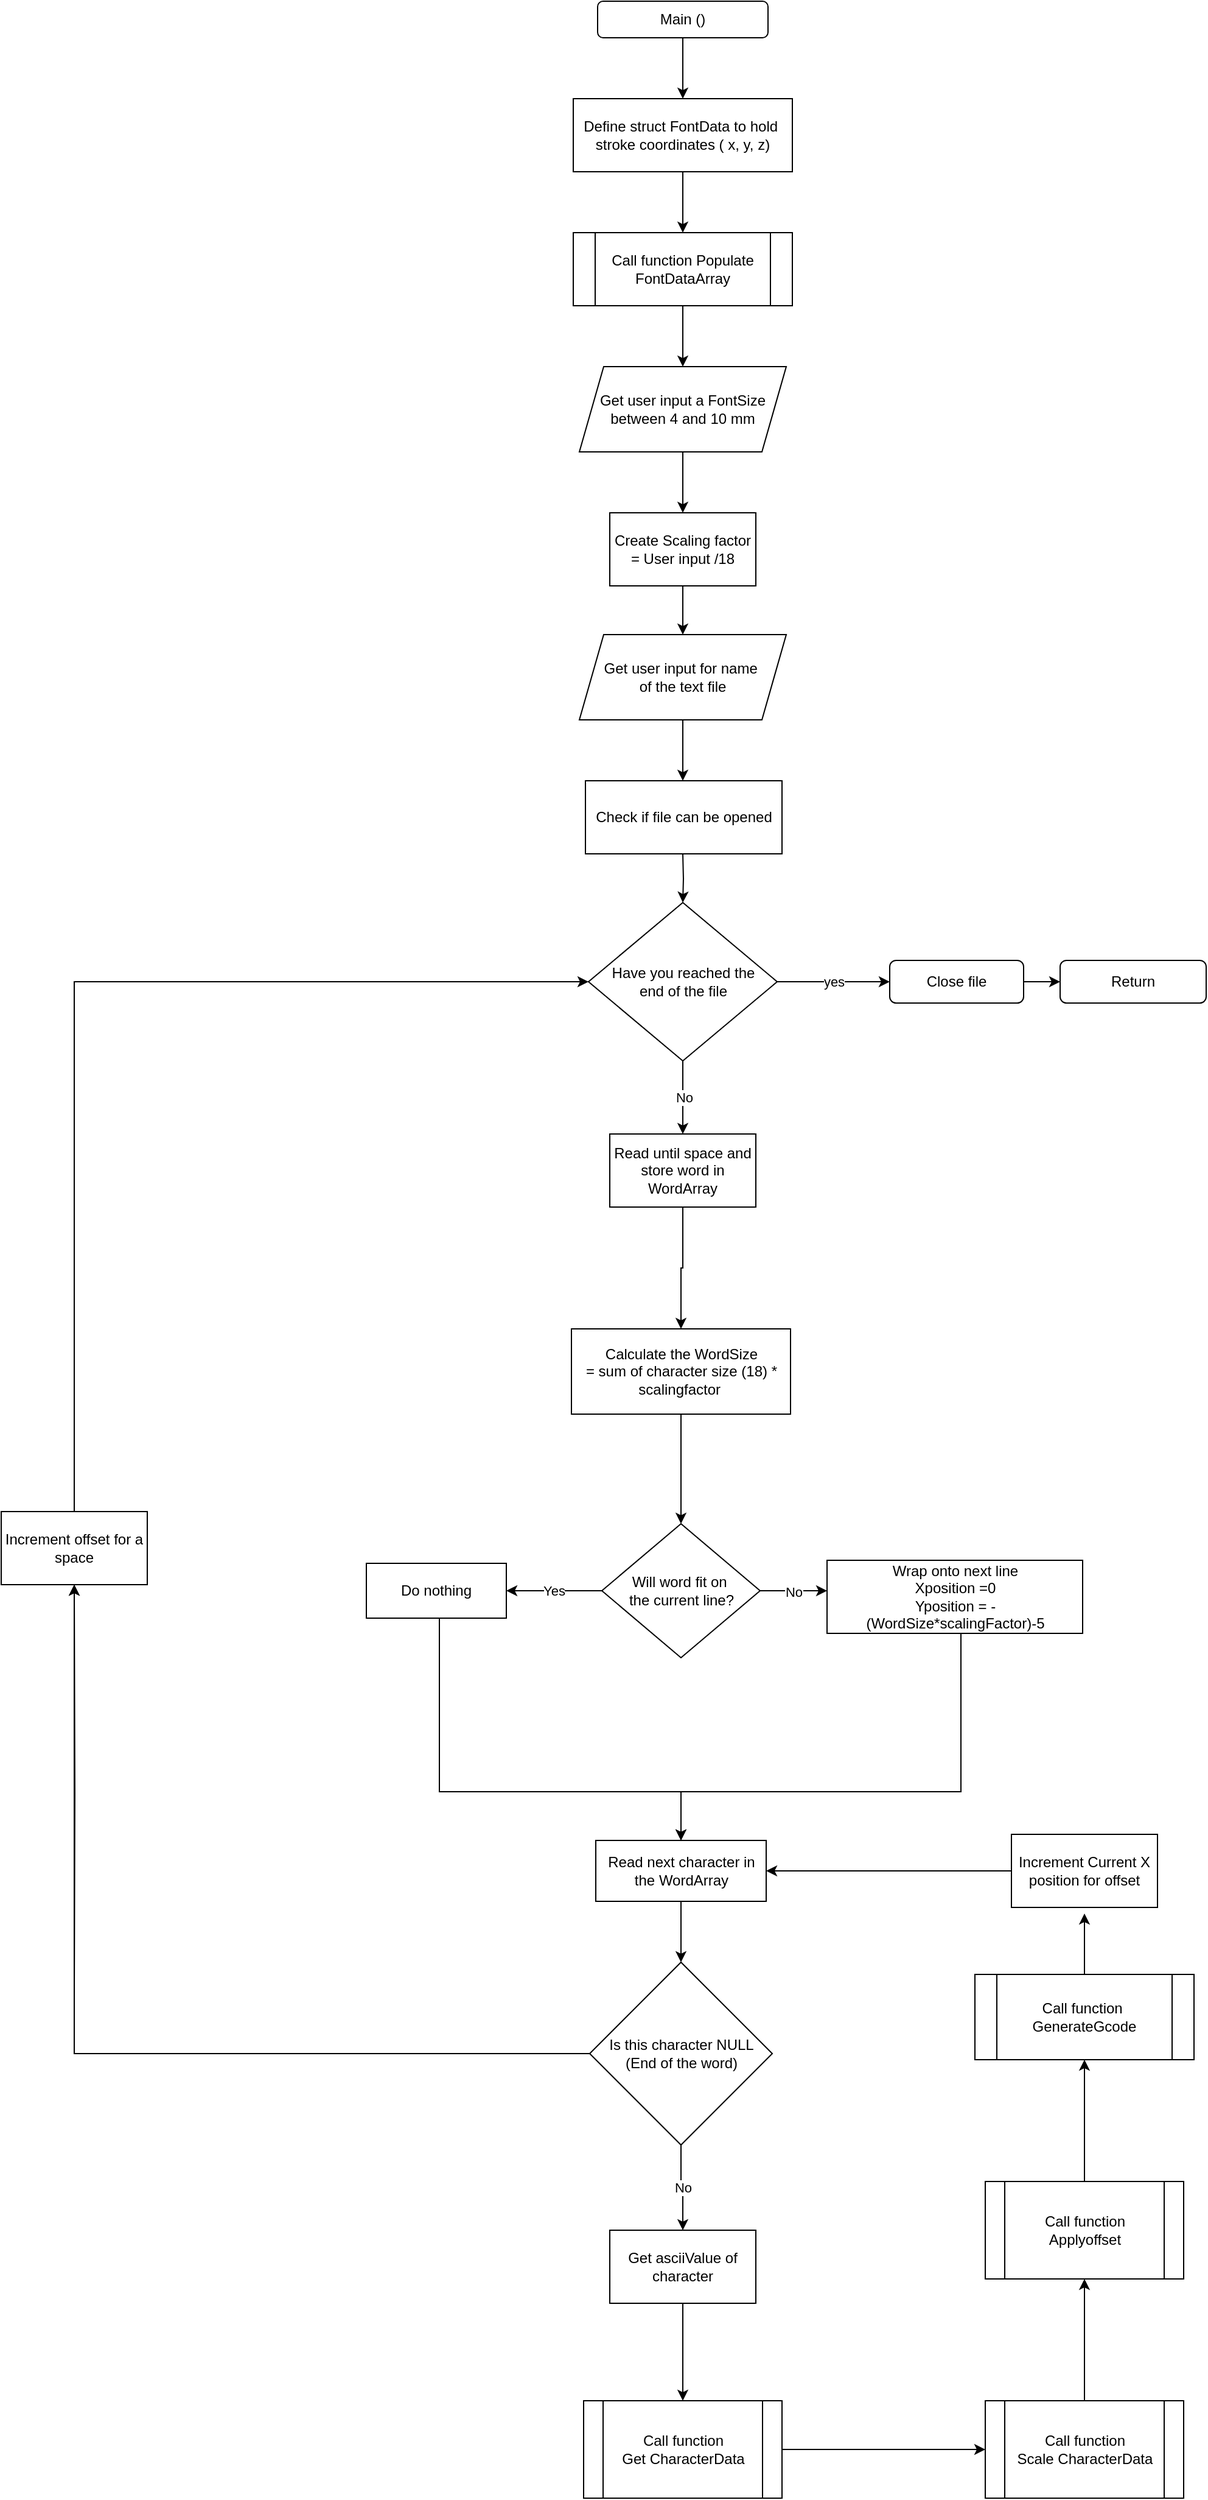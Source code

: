 <mxfile version="25.0.3" pages="2">
  <diagram name="Page-1" id="fqwoJF7AQ_2Uaq0ljcNV">
    <mxGraphModel dx="2442" dy="857" grid="1" gridSize="10" guides="1" tooltips="1" connect="1" arrows="1" fold="1" page="1" pageScale="1" pageWidth="827" pageHeight="1169" math="0" shadow="0">
      <root>
        <mxCell id="0" />
        <mxCell id="1" parent="0" />
        <mxCell id="rZ_bhxvBYg2x6mI8ZdW--2" style="edgeStyle=orthogonalEdgeStyle;rounded=0;orthogonalLoop=1;jettySize=auto;html=1;" parent="1" source="rZ_bhxvBYg2x6mI8ZdW--1" edge="1">
          <mxGeometry relative="1" as="geometry">
            <mxPoint x="50" y="100" as="targetPoint" />
          </mxGeometry>
        </mxCell>
        <mxCell id="rZ_bhxvBYg2x6mI8ZdW--1" value="Main ()" style="rounded=1;whiteSpace=wrap;html=1;" parent="1" vertex="1">
          <mxGeometry x="-20" y="20" width="140" height="30" as="geometry" />
        </mxCell>
        <mxCell id="rZ_bhxvBYg2x6mI8ZdW--6" style="edgeStyle=orthogonalEdgeStyle;rounded=0;orthogonalLoop=1;jettySize=auto;html=1;entryX=0.5;entryY=0;entryDx=0;entryDy=0;" parent="1" source="rZ_bhxvBYg2x6mI8ZdW--4" target="rZ_bhxvBYg2x6mI8ZdW--5" edge="1">
          <mxGeometry relative="1" as="geometry" />
        </mxCell>
        <mxCell id="rZ_bhxvBYg2x6mI8ZdW--4" value="Define struct FontData to hold&amp;nbsp; stroke coordinates ( x, y, z)" style="rounded=0;whiteSpace=wrap;html=1;" parent="1" vertex="1">
          <mxGeometry x="-40" y="100" width="180" height="60" as="geometry" />
        </mxCell>
        <mxCell id="rZ_bhxvBYg2x6mI8ZdW--15" style="edgeStyle=orthogonalEdgeStyle;rounded=0;orthogonalLoop=1;jettySize=auto;html=1;entryX=0.5;entryY=0;entryDx=0;entryDy=0;" parent="1" source="rZ_bhxvBYg2x6mI8ZdW--5" target="rZ_bhxvBYg2x6mI8ZdW--14" edge="1">
          <mxGeometry relative="1" as="geometry" />
        </mxCell>
        <mxCell id="rZ_bhxvBYg2x6mI8ZdW--5" value="Call function Populate FontDataArray" style="shape=process;whiteSpace=wrap;html=1;backgroundOutline=1;" parent="1" vertex="1">
          <mxGeometry x="-40" y="210" width="180" height="60" as="geometry" />
        </mxCell>
        <mxCell id="rZ_bhxvBYg2x6mI8ZdW--12" style="edgeStyle=orthogonalEdgeStyle;rounded=0;orthogonalLoop=1;jettySize=auto;html=1;entryX=0.5;entryY=0;entryDx=0;entryDy=0;" parent="1" source="rZ_bhxvBYg2x6mI8ZdW--11" target="rZ_bhxvBYg2x6mI8ZdW--13" edge="1">
          <mxGeometry relative="1" as="geometry">
            <mxPoint x="50" y="570" as="targetPoint" />
          </mxGeometry>
        </mxCell>
        <mxCell id="rZ_bhxvBYg2x6mI8ZdW--11" value="Create Scaling factor&lt;div&gt;= User input /18&lt;/div&gt;" style="rounded=0;whiteSpace=wrap;html=1;" parent="1" vertex="1">
          <mxGeometry x="-10" y="440" width="120" height="60" as="geometry" />
        </mxCell>
        <mxCell id="rZ_bhxvBYg2x6mI8ZdW--18" style="edgeStyle=orthogonalEdgeStyle;rounded=0;orthogonalLoop=1;jettySize=auto;html=1;" parent="1" source="rZ_bhxvBYg2x6mI8ZdW--13" edge="1">
          <mxGeometry relative="1" as="geometry">
            <mxPoint x="50" y="660" as="targetPoint" />
          </mxGeometry>
        </mxCell>
        <mxCell id="rZ_bhxvBYg2x6mI8ZdW--13" value="Get user input for name&amp;nbsp;&lt;div&gt;of&amp;nbsp;&lt;span style=&quot;background-color: initial;&quot;&gt;the text file&lt;/span&gt;&lt;/div&gt;" style="shape=parallelogram;perimeter=parallelogramPerimeter;whiteSpace=wrap;html=1;fixedSize=1;" parent="1" vertex="1">
          <mxGeometry x="-35" y="540" width="170" height="70" as="geometry" />
        </mxCell>
        <mxCell id="rZ_bhxvBYg2x6mI8ZdW--16" style="edgeStyle=orthogonalEdgeStyle;rounded=0;orthogonalLoop=1;jettySize=auto;html=1;entryX=0.5;entryY=0;entryDx=0;entryDy=0;" parent="1" source="rZ_bhxvBYg2x6mI8ZdW--14" target="rZ_bhxvBYg2x6mI8ZdW--11" edge="1">
          <mxGeometry relative="1" as="geometry" />
        </mxCell>
        <mxCell id="rZ_bhxvBYg2x6mI8ZdW--14" value="Get user input a FontSize between 4 and 10 mm" style="shape=parallelogram;perimeter=parallelogramPerimeter;whiteSpace=wrap;html=1;fixedSize=1;" parent="1" vertex="1">
          <mxGeometry x="-35" y="320" width="170" height="70" as="geometry" />
        </mxCell>
        <mxCell id="rZ_bhxvBYg2x6mI8ZdW--20" style="edgeStyle=orthogonalEdgeStyle;rounded=0;orthogonalLoop=1;jettySize=auto;html=1;entryX=0.5;entryY=0;entryDx=0;entryDy=0;" parent="1" edge="1">
          <mxGeometry relative="1" as="geometry">
            <mxPoint x="50" y="760" as="targetPoint" />
            <mxPoint x="50.0" y="720" as="sourcePoint" />
          </mxGeometry>
        </mxCell>
        <mxCell id="rZ_bhxvBYg2x6mI8ZdW--30" value="yes" style="edgeStyle=orthogonalEdgeStyle;rounded=0;orthogonalLoop=1;jettySize=auto;html=1;exitX=1;exitY=0.5;exitDx=0;exitDy=0;" parent="1" source="rZ_bhxvBYg2x6mI8ZdW--27" edge="1">
          <mxGeometry relative="1" as="geometry">
            <mxPoint x="220" y="825" as="targetPoint" />
          </mxGeometry>
        </mxCell>
        <mxCell id="rZ_bhxvBYg2x6mI8ZdW--34" value="No" style="edgeStyle=orthogonalEdgeStyle;rounded=0;orthogonalLoop=1;jettySize=auto;html=1;" parent="1" source="rZ_bhxvBYg2x6mI8ZdW--27" edge="1">
          <mxGeometry relative="1" as="geometry">
            <mxPoint x="50" y="950" as="targetPoint" />
          </mxGeometry>
        </mxCell>
        <mxCell id="rZ_bhxvBYg2x6mI8ZdW--27" value="Have you reached the&lt;div&gt;end of the file&lt;/div&gt;" style="rhombus;whiteSpace=wrap;html=1;" parent="1" vertex="1">
          <mxGeometry x="-27.5" y="760" width="155" height="130" as="geometry" />
        </mxCell>
        <mxCell id="rZ_bhxvBYg2x6mI8ZdW--32" style="edgeStyle=orthogonalEdgeStyle;rounded=0;orthogonalLoop=1;jettySize=auto;html=1;" parent="1" source="rZ_bhxvBYg2x6mI8ZdW--31" target="rZ_bhxvBYg2x6mI8ZdW--33" edge="1">
          <mxGeometry relative="1" as="geometry">
            <mxPoint x="420" y="825" as="targetPoint" />
          </mxGeometry>
        </mxCell>
        <mxCell id="rZ_bhxvBYg2x6mI8ZdW--31" value="Close file" style="rounded=1;whiteSpace=wrap;html=1;" parent="1" vertex="1">
          <mxGeometry x="220" y="807.5" width="110" height="35" as="geometry" />
        </mxCell>
        <mxCell id="rZ_bhxvBYg2x6mI8ZdW--33" value="Return" style="rounded=1;whiteSpace=wrap;html=1;" parent="1" vertex="1">
          <mxGeometry x="360" y="807.5" width="120" height="35" as="geometry" />
        </mxCell>
        <mxCell id="rZ_bhxvBYg2x6mI8ZdW--48" style="edgeStyle=orthogonalEdgeStyle;rounded=0;orthogonalLoop=1;jettySize=auto;html=1;entryX=0.5;entryY=0;entryDx=0;entryDy=0;" parent="1" source="rZ_bhxvBYg2x6mI8ZdW--47" target="rZ_bhxvBYg2x6mI8ZdW--49" edge="1">
          <mxGeometry relative="1" as="geometry">
            <mxPoint x="50" y="1040" as="targetPoint" />
          </mxGeometry>
        </mxCell>
        <mxCell id="rZ_bhxvBYg2x6mI8ZdW--47" value="Read until space and&lt;div&gt;store word in WordArray&lt;/div&gt;" style="rounded=0;whiteSpace=wrap;html=1;" parent="1" vertex="1">
          <mxGeometry x="-10" y="950" width="120" height="60" as="geometry" />
        </mxCell>
        <mxCell id="rZ_bhxvBYg2x6mI8ZdW--50" style="edgeStyle=orthogonalEdgeStyle;rounded=0;orthogonalLoop=1;jettySize=auto;html=1;" parent="1" source="rZ_bhxvBYg2x6mI8ZdW--49" edge="1">
          <mxGeometry relative="1" as="geometry">
            <mxPoint x="48.5" y="1270" as="targetPoint" />
          </mxGeometry>
        </mxCell>
        <mxCell id="rZ_bhxvBYg2x6mI8ZdW--49" value="Calculate the WordSize&lt;div&gt;= sum of character size (18) * scalingfactor&amp;nbsp;&lt;/div&gt;" style="rounded=0;whiteSpace=wrap;html=1;" parent="1" vertex="1">
          <mxGeometry x="-41.5" y="1110" width="180" height="70" as="geometry" />
        </mxCell>
        <mxCell id="rZ_bhxvBYg2x6mI8ZdW--54" value="No" style="edgeStyle=orthogonalEdgeStyle;rounded=0;orthogonalLoop=1;jettySize=auto;html=1;" parent="1" source="rZ_bhxvBYg2x6mI8ZdW--52" edge="1">
          <mxGeometry relative="1" as="geometry">
            <mxPoint x="168.5" y="1325.0" as="targetPoint" />
          </mxGeometry>
        </mxCell>
        <mxCell id="rZ_bhxvBYg2x6mI8ZdW--56" value="Yes" style="edgeStyle=orthogonalEdgeStyle;rounded=0;orthogonalLoop=1;jettySize=auto;html=1;exitX=0;exitY=0.5;exitDx=0;exitDy=0;" parent="1" source="rZ_bhxvBYg2x6mI8ZdW--52" target="rZ_bhxvBYg2x6mI8ZdW--57" edge="1">
          <mxGeometry relative="1" as="geometry">
            <mxPoint x="-81.5" y="1325.238" as="targetPoint" />
          </mxGeometry>
        </mxCell>
        <mxCell id="rZ_bhxvBYg2x6mI8ZdW--52" value="Will word fit on&amp;nbsp;&lt;div&gt;the current line?&lt;/div&gt;" style="rhombus;whiteSpace=wrap;html=1;" parent="1" vertex="1">
          <mxGeometry x="-16.5" y="1270" width="130" height="110" as="geometry" />
        </mxCell>
        <mxCell id="rZ_bhxvBYg2x6mI8ZdW--59" style="edgeStyle=orthogonalEdgeStyle;rounded=0;orthogonalLoop=1;jettySize=auto;html=1;entryX=0.5;entryY=0;entryDx=0;entryDy=0;" parent="1" source="rZ_bhxvBYg2x6mI8ZdW--55" edge="1">
          <mxGeometry relative="1" as="geometry">
            <mxPoint x="48.5" y="1530" as="targetPoint" />
            <Array as="points">
              <mxPoint x="278.5" y="1490" />
              <mxPoint x="48.5" y="1490" />
            </Array>
          </mxGeometry>
        </mxCell>
        <mxCell id="rZ_bhxvBYg2x6mI8ZdW--55" value="Wrap onto next line&lt;div&gt;Xposition =0&lt;/div&gt;&lt;div&gt;Yposition = - (WordSize*scalingFactor)-5&lt;/div&gt;" style="rounded=0;whiteSpace=wrap;html=1;" parent="1" vertex="1">
          <mxGeometry x="168.5" y="1300" width="210" height="60" as="geometry" />
        </mxCell>
        <mxCell id="rZ_bhxvBYg2x6mI8ZdW--58" style="edgeStyle=orthogonalEdgeStyle;rounded=0;orthogonalLoop=1;jettySize=auto;html=1;entryX=0.5;entryY=0;entryDx=0;entryDy=0;" parent="1" source="rZ_bhxvBYg2x6mI8ZdW--57" edge="1">
          <mxGeometry relative="1" as="geometry">
            <mxPoint x="48.5" y="1530" as="targetPoint" />
            <Array as="points">
              <mxPoint x="-150" y="1490" />
              <mxPoint x="49" y="1490" />
            </Array>
          </mxGeometry>
        </mxCell>
        <mxCell id="rZ_bhxvBYg2x6mI8ZdW--57" value="Do nothing" style="rounded=0;whiteSpace=wrap;html=1;" parent="1" vertex="1">
          <mxGeometry x="-210" y="1302.5" width="115" height="45" as="geometry" />
        </mxCell>
        <mxCell id="W5zKgsfAI92mYvhQecB5-4" value="No" style="edgeStyle=orthogonalEdgeStyle;rounded=0;orthogonalLoop=1;jettySize=auto;html=1;entryX=0.5;entryY=0;entryDx=0;entryDy=0;" parent="1" source="rZ_bhxvBYg2x6mI8ZdW--63" target="rZ_bhxvBYg2x6mI8ZdW--67" edge="1">
          <mxGeometry relative="1" as="geometry" />
        </mxCell>
        <mxCell id="IxdO0olTXb9LXf0OJoU4-4" style="edgeStyle=orthogonalEdgeStyle;rounded=0;orthogonalLoop=1;jettySize=auto;html=1;entryX=0.5;entryY=1;entryDx=0;entryDy=0;" edge="1" parent="1" source="rZ_bhxvBYg2x6mI8ZdW--63" target="rZ_bhxvBYg2x6mI8ZdW--87">
          <mxGeometry relative="1" as="geometry" />
        </mxCell>
        <mxCell id="rZ_bhxvBYg2x6mI8ZdW--63" value="Is this character NULL&lt;div&gt;(End of the word)&lt;/div&gt;" style="rhombus;whiteSpace=wrap;html=1;" parent="1" vertex="1">
          <mxGeometry x="-26.5" y="1630" width="150" height="150" as="geometry" />
        </mxCell>
        <mxCell id="rZ_bhxvBYg2x6mI8ZdW--71" style="edgeStyle=orthogonalEdgeStyle;rounded=0;orthogonalLoop=1;jettySize=auto;html=1;" parent="1" source="rZ_bhxvBYg2x6mI8ZdW--67" target="rZ_bhxvBYg2x6mI8ZdW--72" edge="1">
          <mxGeometry relative="1" as="geometry">
            <mxPoint x="245.5" y="1820" as="targetPoint" />
          </mxGeometry>
        </mxCell>
        <mxCell id="rZ_bhxvBYg2x6mI8ZdW--67" value="Get asciiValue of character" style="rounded=0;whiteSpace=wrap;html=1;" parent="1" vertex="1">
          <mxGeometry x="-10" y="1850" width="120" height="60" as="geometry" />
        </mxCell>
        <mxCell id="rZ_bhxvBYg2x6mI8ZdW--70" style="edgeStyle=orthogonalEdgeStyle;rounded=0;orthogonalLoop=1;jettySize=auto;html=1;entryX=0.5;entryY=0;entryDx=0;entryDy=0;" parent="1" source="rZ_bhxvBYg2x6mI8ZdW--69" target="rZ_bhxvBYg2x6mI8ZdW--63" edge="1">
          <mxGeometry relative="1" as="geometry" />
        </mxCell>
        <mxCell id="rZ_bhxvBYg2x6mI8ZdW--69" value="Read next character in the WordArray" style="rounded=0;whiteSpace=wrap;html=1;" parent="1" vertex="1">
          <mxGeometry x="-21.5" y="1530" width="140" height="50" as="geometry" />
        </mxCell>
        <mxCell id="W5zKgsfAI92mYvhQecB5-17" style="edgeStyle=orthogonalEdgeStyle;rounded=0;orthogonalLoop=1;jettySize=auto;html=1;entryX=0;entryY=0.5;entryDx=0;entryDy=0;" parent="1" source="rZ_bhxvBYg2x6mI8ZdW--72" target="rZ_bhxvBYg2x6mI8ZdW--76" edge="1">
          <mxGeometry relative="1" as="geometry" />
        </mxCell>
        <mxCell id="rZ_bhxvBYg2x6mI8ZdW--72" value="Call function&lt;div&gt;Get CharacterData&lt;/div&gt;" style="shape=process;whiteSpace=wrap;html=1;backgroundOutline=1;" parent="1" vertex="1">
          <mxGeometry x="-31.5" y="1990" width="163" height="80" as="geometry" />
        </mxCell>
        <mxCell id="W5zKgsfAI92mYvhQecB5-7" style="edgeStyle=orthogonalEdgeStyle;rounded=0;orthogonalLoop=1;jettySize=auto;html=1;entryX=0.5;entryY=1;entryDx=0;entryDy=0;" parent="1" source="rZ_bhxvBYg2x6mI8ZdW--76" target="rZ_bhxvBYg2x6mI8ZdW--79" edge="1">
          <mxGeometry relative="1" as="geometry" />
        </mxCell>
        <mxCell id="rZ_bhxvBYg2x6mI8ZdW--76" value="Call function&lt;div&gt;Scale CharacterData&lt;/div&gt;" style="shape=process;whiteSpace=wrap;html=1;backgroundOutline=1;" parent="1" vertex="1">
          <mxGeometry x="298.5" y="1990" width="163" height="80" as="geometry" />
        </mxCell>
        <mxCell id="IxdO0olTXb9LXf0OJoU4-2" style="edgeStyle=orthogonalEdgeStyle;rounded=0;orthogonalLoop=1;jettySize=auto;html=1;" edge="1" parent="1" source="rZ_bhxvBYg2x6mI8ZdW--79" target="IxdO0olTXb9LXf0OJoU4-1">
          <mxGeometry relative="1" as="geometry" />
        </mxCell>
        <mxCell id="rZ_bhxvBYg2x6mI8ZdW--79" value="Call function&lt;div&gt;Applyoffset&lt;/div&gt;" style="shape=process;whiteSpace=wrap;html=1;backgroundOutline=1;" parent="1" vertex="1">
          <mxGeometry x="298.5" y="1810" width="163" height="80" as="geometry" />
        </mxCell>
        <mxCell id="W5zKgsfAI92mYvhQecB5-8" style="edgeStyle=orthogonalEdgeStyle;rounded=0;orthogonalLoop=1;jettySize=auto;html=1;entryX=1;entryY=0.5;entryDx=0;entryDy=0;" parent="1" source="rZ_bhxvBYg2x6mI8ZdW--81" target="rZ_bhxvBYg2x6mI8ZdW--69" edge="1">
          <mxGeometry relative="1" as="geometry" />
        </mxCell>
        <mxCell id="rZ_bhxvBYg2x6mI8ZdW--81" value="Increment Current X position for offset" style="rounded=0;whiteSpace=wrap;html=1;" parent="1" vertex="1">
          <mxGeometry x="320" y="1525" width="120" height="60" as="geometry" />
        </mxCell>
        <mxCell id="rZ_bhxvBYg2x6mI8ZdW--86" style="edgeStyle=orthogonalEdgeStyle;rounded=0;orthogonalLoop=1;jettySize=auto;html=1;" parent="1" target="rZ_bhxvBYg2x6mI8ZdW--87" edge="1">
          <mxGeometry relative="1" as="geometry">
            <mxPoint x="-450" y="1710" as="targetPoint" />
            <mxPoint x="-450" y="1663" as="sourcePoint" />
          </mxGeometry>
        </mxCell>
        <mxCell id="rZ_bhxvBYg2x6mI8ZdW--88" style="edgeStyle=orthogonalEdgeStyle;rounded=0;orthogonalLoop=1;jettySize=auto;html=1;entryX=0;entryY=0.5;entryDx=0;entryDy=0;" parent="1" source="rZ_bhxvBYg2x6mI8ZdW--87" target="rZ_bhxvBYg2x6mI8ZdW--27" edge="1">
          <mxGeometry relative="1" as="geometry">
            <Array as="points">
              <mxPoint x="-450" y="825" />
            </Array>
          </mxGeometry>
        </mxCell>
        <mxCell id="rZ_bhxvBYg2x6mI8ZdW--87" value="Increment offset for a space" style="rounded=0;whiteSpace=wrap;html=1;" parent="1" vertex="1">
          <mxGeometry x="-510" y="1260" width="120" height="60" as="geometry" />
        </mxCell>
        <mxCell id="IxdO0olTXb9LXf0OJoU4-3" style="edgeStyle=orthogonalEdgeStyle;rounded=0;orthogonalLoop=1;jettySize=auto;html=1;" edge="1" parent="1" source="IxdO0olTXb9LXf0OJoU4-1">
          <mxGeometry relative="1" as="geometry">
            <mxPoint x="380" y="1590" as="targetPoint" />
          </mxGeometry>
        </mxCell>
        <mxCell id="IxdO0olTXb9LXf0OJoU4-1" value="Call function&amp;nbsp;&lt;div&gt;GenerateGcode&lt;/div&gt;" style="shape=process;whiteSpace=wrap;html=1;backgroundOutline=1;" vertex="1" parent="1">
          <mxGeometry x="290" y="1640" width="180" height="70" as="geometry" />
        </mxCell>
        <mxCell id="uY-eVuN3gJlyLAf36ysm-1" value="Check if file can be opened" style="rounded=0;whiteSpace=wrap;html=1;" vertex="1" parent="1">
          <mxGeometry x="-30" y="660" width="161.5" height="60" as="geometry" />
        </mxCell>
      </root>
    </mxGraphModel>
  </diagram>
  <diagram id="BMOSBOPrBxxJhqDzYNOH" name="Page-2">
    <mxGraphModel dx="1500" dy="796" grid="1" gridSize="10" guides="1" tooltips="1" connect="1" arrows="1" fold="1" page="1" pageScale="1" pageWidth="827" pageHeight="1169" math="0" shadow="0">
      <root>
        <mxCell id="0" />
        <mxCell id="1" parent="0" />
        <mxCell id="ZMCYMWy0saEEPwdSwNCP-1" style="edgeStyle=orthogonalEdgeStyle;rounded=0;orthogonalLoop=1;jettySize=auto;html=1;" parent="1" source="upJglbuMiUSD_XlNuP3U-1" edge="1">
          <mxGeometry relative="1" as="geometry">
            <mxPoint x="130" y="100" as="targetPoint" />
          </mxGeometry>
        </mxCell>
        <mxCell id="upJglbuMiUSD_XlNuP3U-1" value="Function&lt;div&gt;void PopulateFontDataArray()&lt;/div&gt;" style="rounded=1;whiteSpace=wrap;html=1;" parent="1" vertex="1">
          <mxGeometry x="40" y="20" width="180" height="40" as="geometry" />
        </mxCell>
        <mxCell id="ZMCYMWy0saEEPwdSwNCP-4" style="edgeStyle=orthogonalEdgeStyle;rounded=0;orthogonalLoop=1;jettySize=auto;html=1;" parent="1" source="ZMCYMWy0saEEPwdSwNCP-3" edge="1">
          <mxGeometry relative="1" as="geometry">
            <mxPoint x="130" y="270" as="targetPoint" />
            <Array as="points">
              <mxPoint x="130" y="260" />
              <mxPoint x="130" y="260" />
            </Array>
          </mxGeometry>
        </mxCell>
        <mxCell id="ZMCYMWy0saEEPwdSwNCP-3" value="Set i = 0" style="rounded=0;whiteSpace=wrap;html=1;" parent="1" vertex="1">
          <mxGeometry x="70" y="180" width="120" height="40" as="geometry" />
        </mxCell>
        <mxCell id="ZMCYMWy0saEEPwdSwNCP-6" style="edgeStyle=orthogonalEdgeStyle;rounded=0;orthogonalLoop=1;jettySize=auto;html=1;entryX=0.5;entryY=0;entryDx=0;entryDy=0;" parent="1" source="ZMCYMWy0saEEPwdSwNCP-5" target="ZMCYMWy0saEEPwdSwNCP-3" edge="1">
          <mxGeometry relative="1" as="geometry" />
        </mxCell>
        <mxCell id="ZMCYMWy0saEEPwdSwNCP-5" value="Open file and check it was opened" style="rounded=0;whiteSpace=wrap;html=1;" parent="1" vertex="1">
          <mxGeometry x="70" y="100" width="120" height="50" as="geometry" />
        </mxCell>
        <mxCell id="ZMCYMWy0saEEPwdSwNCP-9" style="edgeStyle=orthogonalEdgeStyle;rounded=0;orthogonalLoop=1;jettySize=auto;html=1;" parent="1" source="ZMCYMWy0saEEPwdSwNCP-8" edge="1">
          <mxGeometry relative="1" as="geometry">
            <mxPoint x="130" y="370" as="targetPoint" />
          </mxGeometry>
        </mxCell>
        <mxCell id="ZMCYMWy0saEEPwdSwNCP-8" value="Read next three values in the file and store them in structs of FontData(X,Y,Z)" style="rounded=0;whiteSpace=wrap;html=1;" parent="1" vertex="1">
          <mxGeometry x="45" y="270" width="170" height="60" as="geometry" />
        </mxCell>
        <mxCell id="ZMCYMWy0saEEPwdSwNCP-11" style="edgeStyle=orthogonalEdgeStyle;rounded=0;orthogonalLoop=1;jettySize=auto;html=1;" parent="1" source="ZMCYMWy0saEEPwdSwNCP-10" edge="1">
          <mxGeometry relative="1" as="geometry">
            <mxPoint x="130" y="460" as="targetPoint" />
          </mxGeometry>
        </mxCell>
        <mxCell id="ZMCYMWy0saEEPwdSwNCP-10" value="i ++" style="rounded=0;whiteSpace=wrap;html=1;" parent="1" vertex="1">
          <mxGeometry x="70" y="370" width="120" height="40" as="geometry" />
        </mxCell>
        <mxCell id="ZMCYMWy0saEEPwdSwNCP-13" value="No" style="edgeStyle=orthogonalEdgeStyle;rounded=0;orthogonalLoop=1;jettySize=auto;html=1;entryX=1;entryY=0.5;entryDx=0;entryDy=0;" parent="1" source="ZMCYMWy0saEEPwdSwNCP-12" target="ZMCYMWy0saEEPwdSwNCP-8" edge="1">
          <mxGeometry relative="1" as="geometry">
            <mxPoint x="380" y="232.4" as="targetPoint" />
            <Array as="points">
              <mxPoint x="380" y="510" />
              <mxPoint x="380" y="300" />
            </Array>
          </mxGeometry>
        </mxCell>
        <mxCell id="ZMCYMWy0saEEPwdSwNCP-14" value="Yes" style="edgeStyle=orthogonalEdgeStyle;rounded=0;orthogonalLoop=1;jettySize=auto;html=1;" parent="1" source="ZMCYMWy0saEEPwdSwNCP-12" edge="1">
          <mxGeometry relative="1" as="geometry">
            <mxPoint x="130" y="610" as="targetPoint" />
          </mxGeometry>
        </mxCell>
        <mxCell id="ZMCYMWy0saEEPwdSwNCP-12" value="i = filesize?" style="rhombus;whiteSpace=wrap;html=1;" parent="1" vertex="1">
          <mxGeometry x="70" y="460" width="120" height="100" as="geometry" />
        </mxCell>
        <mxCell id="ZMCYMWy0saEEPwdSwNCP-17" style="edgeStyle=orthogonalEdgeStyle;rounded=0;orthogonalLoop=1;jettySize=auto;html=1;" parent="1" source="ZMCYMWy0saEEPwdSwNCP-16" edge="1">
          <mxGeometry relative="1" as="geometry">
            <mxPoint x="130" y="690" as="targetPoint" />
          </mxGeometry>
        </mxCell>
        <mxCell id="ZMCYMWy0saEEPwdSwNCP-16" value="Close file" style="rounded=0;whiteSpace=wrap;html=1;" parent="1" vertex="1">
          <mxGeometry x="70" y="610" width="120" height="40" as="geometry" />
        </mxCell>
        <mxCell id="ZMCYMWy0saEEPwdSwNCP-18" value="return" style="rounded=1;whiteSpace=wrap;html=1;" parent="1" vertex="1">
          <mxGeometry x="80" y="690" width="100" height="40" as="geometry" />
        </mxCell>
        <mxCell id="ZMCYMWy0saEEPwdSwNCP-20" style="edgeStyle=orthogonalEdgeStyle;rounded=0;orthogonalLoop=1;jettySize=auto;html=1;" parent="1" source="ZMCYMWy0saEEPwdSwNCP-19" edge="1">
          <mxGeometry relative="1" as="geometry">
            <mxPoint x="525" y="100" as="targetPoint" />
          </mxGeometry>
        </mxCell>
        <mxCell id="ZMCYMWy0saEEPwdSwNCP-19" value="Function&lt;div&gt;int GetUserInput()&lt;/div&gt;" style="rounded=1;whiteSpace=wrap;html=1;" parent="1" vertex="1">
          <mxGeometry x="465" y="20" width="120" height="40" as="geometry" />
        </mxCell>
        <mxCell id="ZMCYMWy0saEEPwdSwNCP-22" style="edgeStyle=orthogonalEdgeStyle;rounded=0;orthogonalLoop=1;jettySize=auto;html=1;" parent="1" source="ZMCYMWy0saEEPwdSwNCP-21" edge="1">
          <mxGeometry relative="1" as="geometry">
            <mxPoint x="525" y="190" as="targetPoint" />
          </mxGeometry>
        </mxCell>
        <mxCell id="ZMCYMWy0saEEPwdSwNCP-21" value="Prompt user for a&lt;div&gt;font size between&lt;/div&gt;&lt;div&gt;4-10mm&lt;/div&gt;" style="shape=parallelogram;perimeter=parallelogramPerimeter;whiteSpace=wrap;html=1;fixedSize=1;" parent="1" vertex="1">
          <mxGeometry x="450" y="100" width="150" height="60" as="geometry" />
        </mxCell>
        <mxCell id="ZMCYMWy0saEEPwdSwNCP-25" value="Yes" style="edgeStyle=orthogonalEdgeStyle;rounded=0;orthogonalLoop=1;jettySize=auto;html=1;" parent="1" source="ZMCYMWy0saEEPwdSwNCP-24" edge="1">
          <mxGeometry relative="1" as="geometry">
            <mxPoint x="525" y="370" as="targetPoint" />
          </mxGeometry>
        </mxCell>
        <mxCell id="ZMCYMWy0saEEPwdSwNCP-29" value="No" style="edgeStyle=orthogonalEdgeStyle;rounded=0;orthogonalLoop=1;jettySize=auto;html=1;entryX=0.5;entryY=1;entryDx=0;entryDy=0;" parent="1" source="ZMCYMWy0saEEPwdSwNCP-24" target="ZMCYMWy0saEEPwdSwNCP-30" edge="1">
          <mxGeometry x="0.185" y="5" relative="1" as="geometry">
            <mxPoint x="660" y="255" as="targetPoint" />
            <mxPoint as="offset" />
          </mxGeometry>
        </mxCell>
        <mxCell id="ZMCYMWy0saEEPwdSwNCP-24" value="Is User Input Value&lt;div&gt;&lt;br&gt;&lt;/div&gt;&lt;div&gt;4 &amp;lt; X &amp;lt; 10&lt;/div&gt;" style="rhombus;whiteSpace=wrap;html=1;" parent="1" vertex="1">
          <mxGeometry x="450" y="190" width="150" height="130" as="geometry" />
        </mxCell>
        <mxCell id="ZMCYMWy0saEEPwdSwNCP-27" value="Return Value" style="rounded=1;whiteSpace=wrap;html=1;" parent="1" vertex="1">
          <mxGeometry x="470" y="370" width="110" height="40" as="geometry" />
        </mxCell>
        <mxCell id="ZMCYMWy0saEEPwdSwNCP-31" style="edgeStyle=orthogonalEdgeStyle;rounded=0;orthogonalLoop=1;jettySize=auto;html=1;entryX=1;entryY=0.5;entryDx=0;entryDy=0;exitX=0.5;exitY=0;exitDx=0;exitDy=0;" parent="1" source="ZMCYMWy0saEEPwdSwNCP-30" target="ZMCYMWy0saEEPwdSwNCP-21" edge="1">
          <mxGeometry relative="1" as="geometry">
            <Array as="points">
              <mxPoint x="720" y="130" />
            </Array>
          </mxGeometry>
        </mxCell>
        <mxCell id="ZMCYMWy0saEEPwdSwNCP-30" value="Printf ( &quot; Please enter a value in the correct range &quot;)" style="rounded=0;whiteSpace=wrap;html=1;" parent="1" vertex="1">
          <mxGeometry x="660" y="170" width="120" height="60" as="geometry" />
        </mxCell>
        <mxCell id="ZMCYMWy0saEEPwdSwNCP-33" style="edgeStyle=orthogonalEdgeStyle;rounded=0;orthogonalLoop=1;jettySize=auto;html=1;exitX=0.5;exitY=1;exitDx=0;exitDy=0;" parent="1" source="ZMCYMWy0saEEPwdSwNCP-32" target="ZMCYMWy0saEEPwdSwNCP-34" edge="1">
          <mxGeometry relative="1" as="geometry">
            <mxPoint x="900" y="90" as="targetPoint" />
          </mxGeometry>
        </mxCell>
        <mxCell id="ZMCYMWy0saEEPwdSwNCP-32" value="Function&lt;div&gt;void ScaleCoordinates()&lt;/div&gt;" style="rounded=1;whiteSpace=wrap;html=1;" parent="1" vertex="1">
          <mxGeometry x="825" y="20" width="150" height="40" as="geometry" />
        </mxCell>
        <mxCell id="ZMCYMWy0saEEPwdSwNCP-35" style="edgeStyle=orthogonalEdgeStyle;rounded=0;orthogonalLoop=1;jettySize=auto;html=1;" parent="1" source="ZMCYMWy0saEEPwdSwNCP-34" edge="1">
          <mxGeometry relative="1" as="geometry">
            <mxPoint x="900" y="200" as="targetPoint" />
          </mxGeometry>
        </mxCell>
        <mxCell id="ZMCYMWy0saEEPwdSwNCP-34" value="i = 0" style="rounded=0;whiteSpace=wrap;html=1;" parent="1" vertex="1">
          <mxGeometry x="840" y="110" width="120" height="40" as="geometry" />
        </mxCell>
        <mxCell id="ZMCYMWy0saEEPwdSwNCP-37" style="edgeStyle=orthogonalEdgeStyle;rounded=0;orthogonalLoop=1;jettySize=auto;html=1;entryX=0.5;entryY=0;entryDx=0;entryDy=0;" parent="1" source="ZMCYMWy0saEEPwdSwNCP-36" target="ZMCYMWy0saEEPwdSwNCP-38" edge="1">
          <mxGeometry relative="1" as="geometry">
            <mxPoint x="900.0" y="300" as="targetPoint" />
          </mxGeometry>
        </mxCell>
        <mxCell id="ZMCYMWy0saEEPwdSwNCP-36" value="&lt;div&gt;Multiply&lt;/div&gt;CharMovementArray[i].x and&amp;nbsp;&lt;div&gt;CharmovementArray[i].y&lt;/div&gt;&lt;div&gt;&amp;nbsp;by scale factor&lt;/div&gt;" style="rounded=0;whiteSpace=wrap;html=1;" parent="1" vertex="1">
          <mxGeometry x="830" y="200" width="140" height="70" as="geometry" />
        </mxCell>
        <mxCell id="ZMCYMWy0saEEPwdSwNCP-39" value="Yes" style="edgeStyle=orthogonalEdgeStyle;rounded=0;orthogonalLoop=1;jettySize=auto;html=1;" parent="1" source="ZMCYMWy0saEEPwdSwNCP-38" edge="1">
          <mxGeometry relative="1" as="geometry">
            <mxPoint x="900" y="570" as="targetPoint" />
          </mxGeometry>
        </mxCell>
        <mxCell id="ZMCYMWy0saEEPwdSwNCP-61" value="No" style="edgeStyle=orthogonalEdgeStyle;rounded=0;orthogonalLoop=1;jettySize=auto;html=1;entryX=0.5;entryY=1;entryDx=0;entryDy=0;exitX=1;exitY=0.5;exitDx=0;exitDy=0;" parent="1" source="ZMCYMWy0saEEPwdSwNCP-38" target="ZMCYMWy0saEEPwdSwNCP-60" edge="1">
          <mxGeometry relative="1" as="geometry" />
        </mxCell>
        <mxCell id="ZMCYMWy0saEEPwdSwNCP-38" value="Does i = Number&lt;div&gt;&amp;nbsp;of movements in character ?&lt;/div&gt;" style="rhombus;whiteSpace=wrap;html=1;" parent="1" vertex="1">
          <mxGeometry x="830" y="340" width="140" height="140" as="geometry" />
        </mxCell>
        <mxCell id="ZMCYMWy0saEEPwdSwNCP-44" value="Return" style="rounded=1;whiteSpace=wrap;html=1;" parent="1" vertex="1">
          <mxGeometry x="865" y="570" width="70" height="30" as="geometry" />
        </mxCell>
        <mxCell id="ZMCYMWy0saEEPwdSwNCP-46" style="edgeStyle=orthogonalEdgeStyle;rounded=0;orthogonalLoop=1;jettySize=auto;html=1;" parent="1" source="ZMCYMWy0saEEPwdSwNCP-45" edge="1">
          <mxGeometry relative="1" as="geometry">
            <mxPoint x="1165" y="100" as="targetPoint" />
          </mxGeometry>
        </mxCell>
        <mxCell id="ZMCYMWy0saEEPwdSwNCP-45" value="Function&lt;div&gt;int RetreiveCharacterData()&lt;/div&gt;" style="rounded=1;whiteSpace=wrap;html=1;" parent="1" vertex="1">
          <mxGeometry x="1079.99" y="20" width="170" height="40" as="geometry" />
        </mxCell>
        <mxCell id="ZMCYMWy0saEEPwdSwNCP-49" style="edgeStyle=orthogonalEdgeStyle;rounded=0;orthogonalLoop=1;jettySize=auto;html=1;entryX=0.5;entryY=0;entryDx=0;entryDy=0;" parent="1" source="ZMCYMWy0saEEPwdSwNCP-47" target="ZMCYMWy0saEEPwdSwNCP-48" edge="1">
          <mxGeometry relative="1" as="geometry" />
        </mxCell>
        <mxCell id="ZMCYMWy0saEEPwdSwNCP-47" value="Search FontDataArray&lt;div&gt;for next value of 999&lt;/div&gt;" style="rounded=0;whiteSpace=wrap;html=1;" parent="1" vertex="1">
          <mxGeometry x="1103.75" y="100" width="122.5" height="60" as="geometry" />
        </mxCell>
        <mxCell id="ZMCYMWy0saEEPwdSwNCP-50" value="No" style="edgeStyle=orthogonalEdgeStyle;rounded=0;orthogonalLoop=1;jettySize=auto;html=1;entryX=1;entryY=0.5;entryDx=0;entryDy=0;exitX=1;exitY=0.5;exitDx=0;exitDy=0;" parent="1" source="ZMCYMWy0saEEPwdSwNCP-48" target="ZMCYMWy0saEEPwdSwNCP-47" edge="1">
          <mxGeometry relative="1" as="geometry">
            <Array as="points">
              <mxPoint x="1280" y="242" />
              <mxPoint x="1280" y="130" />
            </Array>
          </mxGeometry>
        </mxCell>
        <mxCell id="ZMCYMWy0saEEPwdSwNCP-51" value="Yes" style="edgeStyle=orthogonalEdgeStyle;rounded=0;orthogonalLoop=1;jettySize=auto;html=1;" parent="1" source="ZMCYMWy0saEEPwdSwNCP-48" edge="1">
          <mxGeometry relative="1" as="geometry">
            <mxPoint x="1164.995" y="340" as="targetPoint" />
          </mxGeometry>
        </mxCell>
        <mxCell id="ZMCYMWy0saEEPwdSwNCP-48" value="&lt;font style=&quot;font-size: 10px;&quot;&gt;Does second item in&amp;nbsp;&lt;/font&gt;&lt;div&gt;&lt;font style=&quot;font-size: 10px;&quot;&gt;struct =&amp;nbsp;&lt;/font&gt;&lt;div&gt;&lt;font style=&quot;font-size: 10px;&quot;&gt;ASCII Value?&lt;/font&gt;&lt;/div&gt;&lt;/div&gt;" style="rhombus;whiteSpace=wrap;html=1;" parent="1" vertex="1">
          <mxGeometry x="1102.34" y="185" width="125.31" height="115" as="geometry" />
        </mxCell>
        <mxCell id="ZMCYMWy0saEEPwdSwNCP-53" style="edgeStyle=orthogonalEdgeStyle;rounded=0;orthogonalLoop=1;jettySize=auto;html=1;" parent="1" source="ZMCYMWy0saEEPwdSwNCP-52" edge="1">
          <mxGeometry relative="1" as="geometry">
            <mxPoint x="1164.995" y="410.0" as="targetPoint" />
          </mxGeometry>
        </mxCell>
        <mxCell id="ZMCYMWy0saEEPwdSwNCP-52" value="Number of lines to copy&lt;div&gt;= third value in struct&lt;/div&gt;" style="rounded=0;whiteSpace=wrap;html=1;" parent="1" vertex="1">
          <mxGeometry x="1096.87" y="340" width="136.25" height="40" as="geometry" />
        </mxCell>
        <mxCell id="ZMCYMWy0saEEPwdSwNCP-55" style="edgeStyle=orthogonalEdgeStyle;rounded=0;orthogonalLoop=1;jettySize=auto;html=1;" parent="1" source="ZMCYMWy0saEEPwdSwNCP-54" target="ZMCYMWy0saEEPwdSwNCP-56" edge="1">
          <mxGeometry relative="1" as="geometry">
            <mxPoint x="1164.995" y="490.0" as="targetPoint" />
          </mxGeometry>
        </mxCell>
        <mxCell id="ZMCYMWy0saEEPwdSwNCP-54" value="i=0" style="rounded=0;whiteSpace=wrap;html=1;" parent="1" vertex="1">
          <mxGeometry x="1118.82" y="410" width="92.35" height="40" as="geometry" />
        </mxCell>
        <mxCell id="ZMCYMWy0saEEPwdSwNCP-57" style="edgeStyle=orthogonalEdgeStyle;rounded=0;orthogonalLoop=1;jettySize=auto;html=1;" parent="1" source="ZMCYMWy0saEEPwdSwNCP-56" edge="1">
          <mxGeometry relative="1" as="geometry">
            <mxPoint x="1164.995" y="600.0" as="targetPoint" />
          </mxGeometry>
        </mxCell>
        <mxCell id="ZMCYMWy0saEEPwdSwNCP-56" value="Copy the next struct from FontDataArray&amp;nbsp; into CharMovementArray at correct position" style="rounded=0;whiteSpace=wrap;html=1;" parent="1" vertex="1">
          <mxGeometry x="1088.74" y="490" width="152.51" height="70" as="geometry" />
        </mxCell>
        <mxCell id="ZMCYMWy0saEEPwdSwNCP-63" style="edgeStyle=orthogonalEdgeStyle;rounded=0;orthogonalLoop=1;jettySize=auto;html=1;" parent="1" source="ZMCYMWy0saEEPwdSwNCP-58" target="ZMCYMWy0saEEPwdSwNCP-64" edge="1">
          <mxGeometry relative="1" as="geometry">
            <mxPoint x="1164.99" y="700" as="targetPoint" />
          </mxGeometry>
        </mxCell>
        <mxCell id="ZMCYMWy0saEEPwdSwNCP-58" value="Increment NumCharMovements" style="rounded=0;whiteSpace=wrap;html=1;" parent="1" vertex="1">
          <mxGeometry x="1104.99" y="600" width="120" height="60" as="geometry" />
        </mxCell>
        <mxCell id="ZMCYMWy0saEEPwdSwNCP-62" style="edgeStyle=orthogonalEdgeStyle;rounded=0;orthogonalLoop=1;jettySize=auto;html=1;exitX=0.5;exitY=0;exitDx=0;exitDy=0;entryX=1;entryY=0.5;entryDx=0;entryDy=0;" parent="1" source="ZMCYMWy0saEEPwdSwNCP-60" target="ZMCYMWy0saEEPwdSwNCP-36" edge="1">
          <mxGeometry relative="1" as="geometry" />
        </mxCell>
        <mxCell id="ZMCYMWy0saEEPwdSwNCP-60" value="i ++" style="rounded=0;whiteSpace=wrap;html=1;" parent="1" vertex="1">
          <mxGeometry x="970" y="300" width="71.26" height="30" as="geometry" />
        </mxCell>
        <mxCell id="ZMCYMWy0saEEPwdSwNCP-66" value="No" style="edgeStyle=orthogonalEdgeStyle;rounded=0;orthogonalLoop=1;jettySize=auto;html=1;" parent="1" source="ZMCYMWy0saEEPwdSwNCP-64" edge="1">
          <mxGeometry relative="1" as="geometry">
            <mxPoint x="1300" y="660" as="targetPoint" />
          </mxGeometry>
        </mxCell>
        <mxCell id="ZMCYMWy0saEEPwdSwNCP-69" value="Yes" style="edgeStyle=orthogonalEdgeStyle;rounded=0;orthogonalLoop=1;jettySize=auto;html=1;" parent="1" source="ZMCYMWy0saEEPwdSwNCP-64" edge="1">
          <mxGeometry relative="1" as="geometry">
            <mxPoint x="1164.99" y="850" as="targetPoint" />
          </mxGeometry>
        </mxCell>
        <mxCell id="ZMCYMWy0saEEPwdSwNCP-64" value="Does i =&amp;nbsp;&lt;div&gt;Number of lines to copy&lt;/div&gt;" style="rhombus;whiteSpace=wrap;html=1;" parent="1" vertex="1">
          <mxGeometry x="1107.49" y="700" width="115" height="100" as="geometry" />
        </mxCell>
        <mxCell id="ZMCYMWy0saEEPwdSwNCP-68" style="edgeStyle=orthogonalEdgeStyle;rounded=0;orthogonalLoop=1;jettySize=auto;html=1;entryX=1;entryY=0.5;entryDx=0;entryDy=0;exitX=0.5;exitY=0;exitDx=0;exitDy=0;" parent="1" source="ZMCYMWy0saEEPwdSwNCP-67" target="ZMCYMWy0saEEPwdSwNCP-56" edge="1">
          <mxGeometry relative="1" as="geometry" />
        </mxCell>
        <mxCell id="ZMCYMWy0saEEPwdSwNCP-67" value="i ++" style="rounded=0;whiteSpace=wrap;html=1;" parent="1" vertex="1">
          <mxGeometry x="1260" y="630" width="71.26" height="30" as="geometry" />
        </mxCell>
        <mxCell id="ZMCYMWy0saEEPwdSwNCP-70" value="Return Number of lines to copy" style="rounded=1;whiteSpace=wrap;html=1;" parent="1" vertex="1">
          <mxGeometry x="1118.82" y="850" width="92.51" height="30" as="geometry" />
        </mxCell>
        <mxCell id="ZMCYMWy0saEEPwdSwNCP-73" style="edgeStyle=orthogonalEdgeStyle;rounded=0;orthogonalLoop=1;jettySize=auto;html=1;" parent="1" source="ZMCYMWy0saEEPwdSwNCP-72" target="ZMCYMWy0saEEPwdSwNCP-74" edge="1">
          <mxGeometry relative="1" as="geometry">
            <mxPoint x="1435" y="100" as="targetPoint" />
          </mxGeometry>
        </mxCell>
        <mxCell id="ZMCYMWy0saEEPwdSwNCP-72" value="Function&lt;div&gt;void ApplyOffset&lt;/div&gt;" style="rounded=1;whiteSpace=wrap;html=1;" parent="1" vertex="1">
          <mxGeometry x="1370" y="20" width="130" height="40" as="geometry" />
        </mxCell>
        <mxCell id="ZMCYMWy0saEEPwdSwNCP-75" style="edgeStyle=orthogonalEdgeStyle;rounded=0;orthogonalLoop=1;jettySize=auto;html=1;" parent="1" source="ZMCYMWy0saEEPwdSwNCP-74" edge="1">
          <mxGeometry relative="1" as="geometry">
            <mxPoint x="1435" y="150" as="targetPoint" />
          </mxGeometry>
        </mxCell>
        <mxCell id="ZMCYMWy0saEEPwdSwNCP-74" value="i = 0" style="rounded=0;whiteSpace=wrap;html=1;" parent="1" vertex="1">
          <mxGeometry x="1387.5" y="90" width="95" height="35" as="geometry" />
        </mxCell>
        <mxCell id="ZMCYMWy0saEEPwdSwNCP-77" style="edgeStyle=orthogonalEdgeStyle;rounded=0;orthogonalLoop=1;jettySize=auto;html=1;" parent="1" source="ZMCYMWy0saEEPwdSwNCP-76" edge="1">
          <mxGeometry relative="1" as="geometry">
            <mxPoint x="1435" y="220" as="targetPoint" />
          </mxGeometry>
        </mxCell>
        <mxCell id="ZMCYMWy0saEEPwdSwNCP-76" value="CharMovementArray [i].x&lt;div&gt;+= CurrentXPosition&lt;/div&gt;" style="rounded=0;whiteSpace=wrap;html=1;" parent="1" vertex="1">
          <mxGeometry x="1358.75" y="150" width="152.5" height="40" as="geometry" />
        </mxCell>
        <mxCell id="ZMCYMWy0saEEPwdSwNCP-79" style="edgeStyle=orthogonalEdgeStyle;rounded=0;orthogonalLoop=1;jettySize=auto;html=1;" parent="1" source="ZMCYMWy0saEEPwdSwNCP-78" target="ZMCYMWy0saEEPwdSwNCP-80" edge="1">
          <mxGeometry relative="1" as="geometry">
            <mxPoint x="1435" y="290" as="targetPoint" />
          </mxGeometry>
        </mxCell>
        <mxCell id="ZMCYMWy0saEEPwdSwNCP-78" value="CharMovementArray [i].y&lt;div&gt;+= CurrentXPosition&lt;/div&gt;" style="rounded=0;whiteSpace=wrap;html=1;" parent="1" vertex="1">
          <mxGeometry x="1358.75" y="220" width="152.5" height="40" as="geometry" />
        </mxCell>
        <mxCell id="ZMCYMWy0saEEPwdSwNCP-81" value="No" style="edgeStyle=orthogonalEdgeStyle;rounded=0;orthogonalLoop=1;jettySize=auto;html=1;entryX=0.5;entryY=1;entryDx=0;entryDy=0;" parent="1" source="ZMCYMWy0saEEPwdSwNCP-80" target="ZMCYMWy0saEEPwdSwNCP-82" edge="1">
          <mxGeometry relative="1" as="geometry">
            <mxPoint x="1580" y="280" as="targetPoint" />
            <Array as="points">
              <mxPoint x="1590" y="350" />
            </Array>
          </mxGeometry>
        </mxCell>
        <mxCell id="ZMCYMWy0saEEPwdSwNCP-84" value="Yes" style="edgeStyle=orthogonalEdgeStyle;rounded=0;orthogonalLoop=1;jettySize=auto;html=1;" parent="1" source="ZMCYMWy0saEEPwdSwNCP-80" edge="1">
          <mxGeometry relative="1" as="geometry">
            <mxPoint x="1435" y="460" as="targetPoint" />
          </mxGeometry>
        </mxCell>
        <mxCell id="ZMCYMWy0saEEPwdSwNCP-80" value="Does i = NumCharMovements?" style="rhombus;whiteSpace=wrap;html=1;" parent="1" vertex="1">
          <mxGeometry x="1362.5" y="290" width="145" height="120" as="geometry" />
        </mxCell>
        <mxCell id="ZMCYMWy0saEEPwdSwNCP-83" style="edgeStyle=orthogonalEdgeStyle;rounded=0;orthogonalLoop=1;jettySize=auto;html=1;entryX=1;entryY=0.5;entryDx=0;entryDy=0;exitX=0.5;exitY=0;exitDx=0;exitDy=0;" parent="1" source="ZMCYMWy0saEEPwdSwNCP-82" target="ZMCYMWy0saEEPwdSwNCP-76" edge="1">
          <mxGeometry relative="1" as="geometry" />
        </mxCell>
        <mxCell id="ZMCYMWy0saEEPwdSwNCP-82" value="i ++" style="rounded=0;whiteSpace=wrap;html=1;" parent="1" vertex="1">
          <mxGeometry x="1550" y="240" width="80" height="30" as="geometry" />
        </mxCell>
        <mxCell id="ZMCYMWy0saEEPwdSwNCP-85" value="return" style="rounded=1;whiteSpace=wrap;html=1;" parent="1" vertex="1">
          <mxGeometry x="1395" y="460" width="80" height="30" as="geometry" />
        </mxCell>
        <mxCell id="ZMCYMWy0saEEPwdSwNCP-87" style="edgeStyle=orthogonalEdgeStyle;rounded=0;orthogonalLoop=1;jettySize=auto;html=1;" parent="1" source="ZMCYMWy0saEEPwdSwNCP-86" target="ZMCYMWy0saEEPwdSwNCP-88" edge="1">
          <mxGeometry relative="1" as="geometry">
            <mxPoint x="1960" y="85" as="targetPoint" />
          </mxGeometry>
        </mxCell>
        <mxCell id="ZMCYMWy0saEEPwdSwNCP-86" value="Function&lt;div&gt;void GenerateGCode&lt;/div&gt;" style="rounded=1;whiteSpace=wrap;html=1;" parent="1" vertex="1">
          <mxGeometry x="1895" y="15" width="130" height="40" as="geometry" />
        </mxCell>
        <mxCell id="ZMCYMWy0saEEPwdSwNCP-89" style="edgeStyle=orthogonalEdgeStyle;rounded=0;orthogonalLoop=1;jettySize=auto;html=1;" parent="1" source="ZMCYMWy0saEEPwdSwNCP-88" target="ZMCYMWy0saEEPwdSwNCP-90" edge="1">
          <mxGeometry relative="1" as="geometry">
            <mxPoint x="1960" y="175" as="targetPoint" />
          </mxGeometry>
        </mxCell>
        <mxCell id="ZMCYMWy0saEEPwdSwNCP-88" value="Create Gcodebuffer for a single line" style="rounded=0;whiteSpace=wrap;html=1;" parent="1" vertex="1">
          <mxGeometry x="1900" y="85" width="120" height="50" as="geometry" />
        </mxCell>
        <mxCell id="ZMCYMWy0saEEPwdSwNCP-94" style="edgeStyle=orthogonalEdgeStyle;rounded=0;orthogonalLoop=1;jettySize=auto;html=1;entryX=0.5;entryY=0;entryDx=0;entryDy=0;" parent="1" source="ZMCYMWy0saEEPwdSwNCP-90" edge="1">
          <mxGeometry relative="1" as="geometry">
            <mxPoint x="1960" y="255" as="targetPoint" />
          </mxGeometry>
        </mxCell>
        <mxCell id="ZMCYMWy0saEEPwdSwNCP-90" value="i=0" style="rounded=0;whiteSpace=wrap;html=1;" parent="1" vertex="1">
          <mxGeometry x="1900" y="165" width="120" height="60" as="geometry" />
        </mxCell>
        <mxCell id="ZMCYMWy0saEEPwdSwNCP-101" style="edgeStyle=orthogonalEdgeStyle;rounded=0;orthogonalLoop=1;jettySize=auto;html=1;exitX=0.5;exitY=1;exitDx=0;exitDy=0;" parent="1" source="ZMCYMWy0saEEPwdSwNCP-99" edge="1">
          <mxGeometry relative="1" as="geometry">
            <mxPoint x="1960" y="720" as="targetPoint" />
            <mxPoint x="1910" y="525.0" as="sourcePoint" />
          </mxGeometry>
        </mxCell>
        <mxCell id="ZMCYMWy0saEEPwdSwNCP-99" value="print in the GCodeArray, at the current GCodePosition:&lt;div&gt;&lt;br&gt;&lt;/div&gt;&lt;div&gt;S1000&amp;nbsp;&lt;/div&gt;&lt;div&gt;G1 X(x) Y(y)&lt;/div&gt;&lt;div&gt;&lt;br&gt;&lt;/div&gt;&lt;div&gt;Where x is CharMovementArray[i].x&lt;/div&gt;&lt;div&gt;and y is&amp;nbsp;&lt;/div&gt;&lt;div&gt;CharMovementArray[i].y&lt;/div&gt;" style="rounded=0;whiteSpace=wrap;html=1;" parent="1" vertex="1">
          <mxGeometry x="1710" y="450" width="190" height="150" as="geometry" />
        </mxCell>
        <mxCell id="ZMCYMWy0saEEPwdSwNCP-102" style="edgeStyle=orthogonalEdgeStyle;rounded=0;orthogonalLoop=1;jettySize=auto;html=1;exitX=0.5;exitY=1;exitDx=0;exitDy=0;" parent="1" source="ZMCYMWy0saEEPwdSwNCP-100" edge="1">
          <mxGeometry relative="1" as="geometry">
            <mxPoint x="1960" y="720" as="targetPoint" />
          </mxGeometry>
        </mxCell>
        <mxCell id="ZMCYMWy0saEEPwdSwNCP-100" value="print in the GCodeArray, at the current GCodePosition:&lt;div&gt;&lt;br&gt;&lt;/div&gt;&lt;div&gt;S0&amp;nbsp;&lt;/div&gt;&lt;div&gt;G0 X(x) Y(y)&lt;/div&gt;&lt;div&gt;&lt;br&gt;&lt;/div&gt;&lt;div&gt;Where x is CharMovementArray[i].x&lt;/div&gt;&lt;div&gt;and y is&amp;nbsp;&lt;/div&gt;&lt;div&gt;CharMovementArray[i].y&lt;/div&gt;" style="rounded=0;whiteSpace=wrap;html=1;" parent="1" vertex="1">
          <mxGeometry x="2000" y="450" width="190" height="150" as="geometry" />
        </mxCell>
        <mxCell id="ZMCYMWy0saEEPwdSwNCP-105" value="Yes" style="edgeStyle=orthogonalEdgeStyle;rounded=0;orthogonalLoop=1;jettySize=auto;html=1;" parent="1" source="ZMCYMWy0saEEPwdSwNCP-104" target="ZMCYMWy0saEEPwdSwNCP-106" edge="1">
          <mxGeometry relative="1" as="geometry">
            <mxPoint x="1840" y="885" as="targetPoint" />
          </mxGeometry>
        </mxCell>
        <mxCell id="ZMCYMWy0saEEPwdSwNCP-107" value="No" style="edgeStyle=orthogonalEdgeStyle;rounded=0;orthogonalLoop=1;jettySize=auto;html=1;exitX=1;exitY=0.5;exitDx=0;exitDy=0;" parent="1" source="ZMCYMWy0saEEPwdSwNCP-104" edge="1">
          <mxGeometry x="-0.772" relative="1" as="geometry">
            <mxPoint x="2300" y="530" as="targetPoint" />
            <Array as="points">
              <mxPoint x="2260" y="785" />
              <mxPoint x="2260" y="530" />
            </Array>
            <mxPoint as="offset" />
          </mxGeometry>
        </mxCell>
        <mxCell id="ZMCYMWy0saEEPwdSwNCP-104" value="Does i =&amp;nbsp;&lt;div&gt;NumCharMovements&lt;/div&gt;" style="rhombus;whiteSpace=wrap;html=1;" parent="1" vertex="1">
          <mxGeometry x="1890" y="720" width="140" height="130" as="geometry" />
        </mxCell>
        <mxCell id="ZMCYMWy0saEEPwdSwNCP-106" value="return" style="rounded=1;whiteSpace=wrap;html=1;" parent="1" vertex="1">
          <mxGeometry x="1905" y="920" width="110" height="20" as="geometry" />
        </mxCell>
        <mxCell id="ZMCYMWy0saEEPwdSwNCP-109" style="edgeStyle=orthogonalEdgeStyle;rounded=0;orthogonalLoop=1;jettySize=auto;html=1;entryX=1;entryY=0;entryDx=0;entryDy=0;" parent="1" source="ZMCYMWy0saEEPwdSwNCP-108" edge="1">
          <mxGeometry relative="1" as="geometry">
            <Array as="points">
              <mxPoint x="2260" y="275" />
              <mxPoint x="1988" y="275" />
            </Array>
            <mxPoint x="1987.5" y="282.5" as="targetPoint" />
          </mxGeometry>
        </mxCell>
        <mxCell id="ZMCYMWy0saEEPwdSwNCP-108" value="i ++" style="rounded=0;whiteSpace=wrap;html=1;" parent="1" vertex="1">
          <mxGeometry x="2220" y="490" width="80" height="40" as="geometry" />
        </mxCell>
        <mxCell id="ZMCYMWy0saEEPwdSwNCP-111" style="edgeStyle=orthogonalEdgeStyle;rounded=0;orthogonalLoop=1;jettySize=auto;html=1;exitX=0.5;exitY=1;exitDx=0;exitDy=0;" parent="1" source="ZMCYMWy0saEEPwdSwNCP-110" target="ZMCYMWy0saEEPwdSwNCP-112" edge="1">
          <mxGeometry relative="1" as="geometry">
            <mxPoint x="2500" y="85" as="targetPoint" />
          </mxGeometry>
        </mxCell>
        <mxCell id="ZMCYMWy0saEEPwdSwNCP-110" value="Function&lt;div&gt;float CalculateWordWidth&lt;/div&gt;" style="rounded=1;whiteSpace=wrap;html=1;" parent="1" vertex="1">
          <mxGeometry x="2420" y="15" width="160" height="40" as="geometry" />
        </mxCell>
        <mxCell id="ZMCYMWy0saEEPwdSwNCP-113" style="edgeStyle=orthogonalEdgeStyle;rounded=0;orthogonalLoop=1;jettySize=auto;html=1;" parent="1" source="ZMCYMWy0saEEPwdSwNCP-112" target="ZMCYMWy0saEEPwdSwNCP-114" edge="1">
          <mxGeometry relative="1" as="geometry">
            <mxPoint x="2500" y="205" as="targetPoint" />
          </mxGeometry>
        </mxCell>
        <mxCell id="ZMCYMWy0saEEPwdSwNCP-112" value="WordWidth =&amp;nbsp;&lt;div&gt;sum of CharacterWidth * scalingfactor for number of characters in each word&lt;/div&gt;" style="rounded=0;whiteSpace=wrap;html=1;" parent="1" vertex="1">
          <mxGeometry x="2390" y="85" width="220" height="80" as="geometry" />
        </mxCell>
        <mxCell id="ZMCYMWy0saEEPwdSwNCP-114" value="return WordWidth" style="rounded=1;whiteSpace=wrap;html=1;" parent="1" vertex="1">
          <mxGeometry x="2440" y="205" width="120" height="30" as="geometry" />
        </mxCell>
        <mxCell id="PDO4qgvismRp8SojKzq4-2" value="No" style="edgeStyle=orthogonalEdgeStyle;rounded=0;orthogonalLoop=1;jettySize=auto;html=1;entryX=0.5;entryY=0;entryDx=0;entryDy=0;exitX=1;exitY=0.5;exitDx=0;exitDy=0;" edge="1" parent="1" source="PDO4qgvismRp8SojKzq4-1" target="ZMCYMWy0saEEPwdSwNCP-100">
          <mxGeometry relative="1" as="geometry" />
        </mxCell>
        <mxCell id="PDO4qgvismRp8SojKzq4-3" value="Yes" style="edgeStyle=orthogonalEdgeStyle;rounded=0;orthogonalLoop=1;jettySize=auto;html=1;entryX=0.5;entryY=0;entryDx=0;entryDy=0;exitX=0;exitY=0.5;exitDx=0;exitDy=0;" edge="1" parent="1" source="PDO4qgvismRp8SojKzq4-1" target="ZMCYMWy0saEEPwdSwNCP-99">
          <mxGeometry relative="1" as="geometry" />
        </mxCell>
        <mxCell id="PDO4qgvismRp8SojKzq4-1" value="&lt;br&gt;&lt;span style=&quot;color: rgb(0, 0, 0); font-family: Helvetica; font-size: 12px; font-style: normal; font-variant-ligatures: normal; font-variant-caps: normal; font-weight: 400; letter-spacing: normal; orphans: 2; text-align: center; text-indent: 0px; text-transform: none; widows: 2; word-spacing: 0px; -webkit-text-stroke-width: 0px; white-space: normal; background-color: rgb(251, 251, 251); text-decoration-thickness: initial; text-decoration-style: initial; text-decoration-color: initial; display: inline !important; float: none;&quot;&gt;Is the Pen Down?&lt;/span&gt;&lt;div style=&quot;forced-color-adjust: none; color: rgb(0, 0, 0); font-family: Helvetica; font-size: 12px; font-style: normal; font-variant-ligatures: normal; font-variant-caps: normal; font-weight: 400; letter-spacing: normal; orphans: 2; text-align: center; text-indent: 0px; text-transform: none; widows: 2; word-spacing: 0px; -webkit-text-stroke-width: 0px; white-space: normal; background-color: rgb(251, 251, 251); text-decoration-thickness: initial; text-decoration-style: initial; text-decoration-color: initial;&quot;&gt;outputMovementArray[[i].z=1&lt;/div&gt;?&lt;div&gt;&lt;br/&gt;&lt;/div&gt;" style="rhombus;whiteSpace=wrap;html=1;" vertex="1" parent="1">
          <mxGeometry x="1870" y="250" width="180" height="170" as="geometry" />
        </mxCell>
      </root>
    </mxGraphModel>
  </diagram>
</mxfile>
